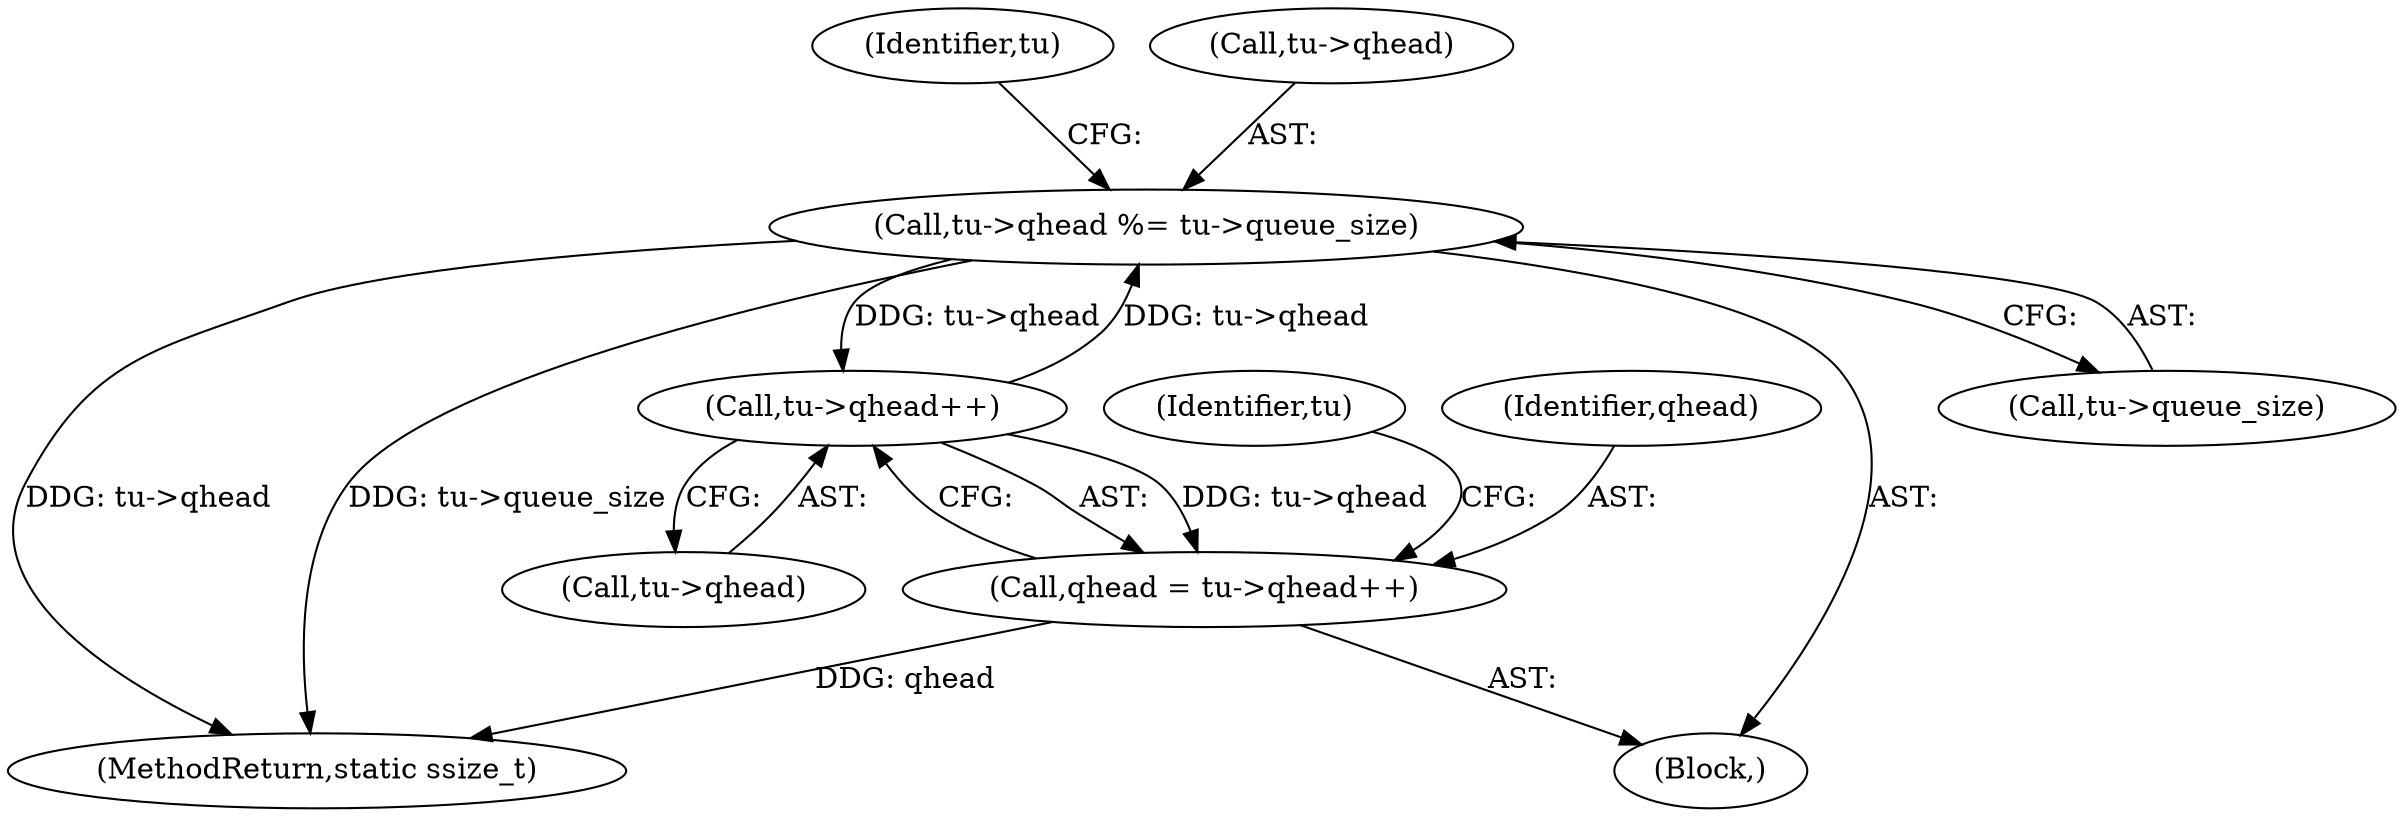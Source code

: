 digraph "0_linux_d11662f4f798b50d8c8743f433842c3e40fe3378@pointer" {
"1000227" [label="(Call,tu->qhead %= tu->queue_size)"];
"1000223" [label="(Call,tu->qhead++)"];
"1000227" [label="(Call,tu->qhead %= tu->queue_size)"];
"1000221" [label="(Call,qhead = tu->qhead++)"];
"1000229" [label="(Identifier,tu)"];
"1000231" [label="(Call,tu->queue_size)"];
"1000319" [label="(MethodReturn,static ssize_t)"];
"1000221" [label="(Call,qhead = tu->qhead++)"];
"1000222" [label="(Identifier,qhead)"];
"1000145" [label="(Block,)"];
"1000223" [label="(Call,tu->qhead++)"];
"1000236" [label="(Identifier,tu)"];
"1000228" [label="(Call,tu->qhead)"];
"1000227" [label="(Call,tu->qhead %= tu->queue_size)"];
"1000224" [label="(Call,tu->qhead)"];
"1000227" -> "1000145"  [label="AST: "];
"1000227" -> "1000231"  [label="CFG: "];
"1000228" -> "1000227"  [label="AST: "];
"1000231" -> "1000227"  [label="AST: "];
"1000236" -> "1000227"  [label="CFG: "];
"1000227" -> "1000319"  [label="DDG: tu->qhead"];
"1000227" -> "1000319"  [label="DDG: tu->queue_size"];
"1000227" -> "1000223"  [label="DDG: tu->qhead"];
"1000223" -> "1000227"  [label="DDG: tu->qhead"];
"1000223" -> "1000221"  [label="AST: "];
"1000223" -> "1000224"  [label="CFG: "];
"1000224" -> "1000223"  [label="AST: "];
"1000221" -> "1000223"  [label="CFG: "];
"1000223" -> "1000221"  [label="DDG: tu->qhead"];
"1000221" -> "1000145"  [label="AST: "];
"1000222" -> "1000221"  [label="AST: "];
"1000229" -> "1000221"  [label="CFG: "];
"1000221" -> "1000319"  [label="DDG: qhead"];
}
